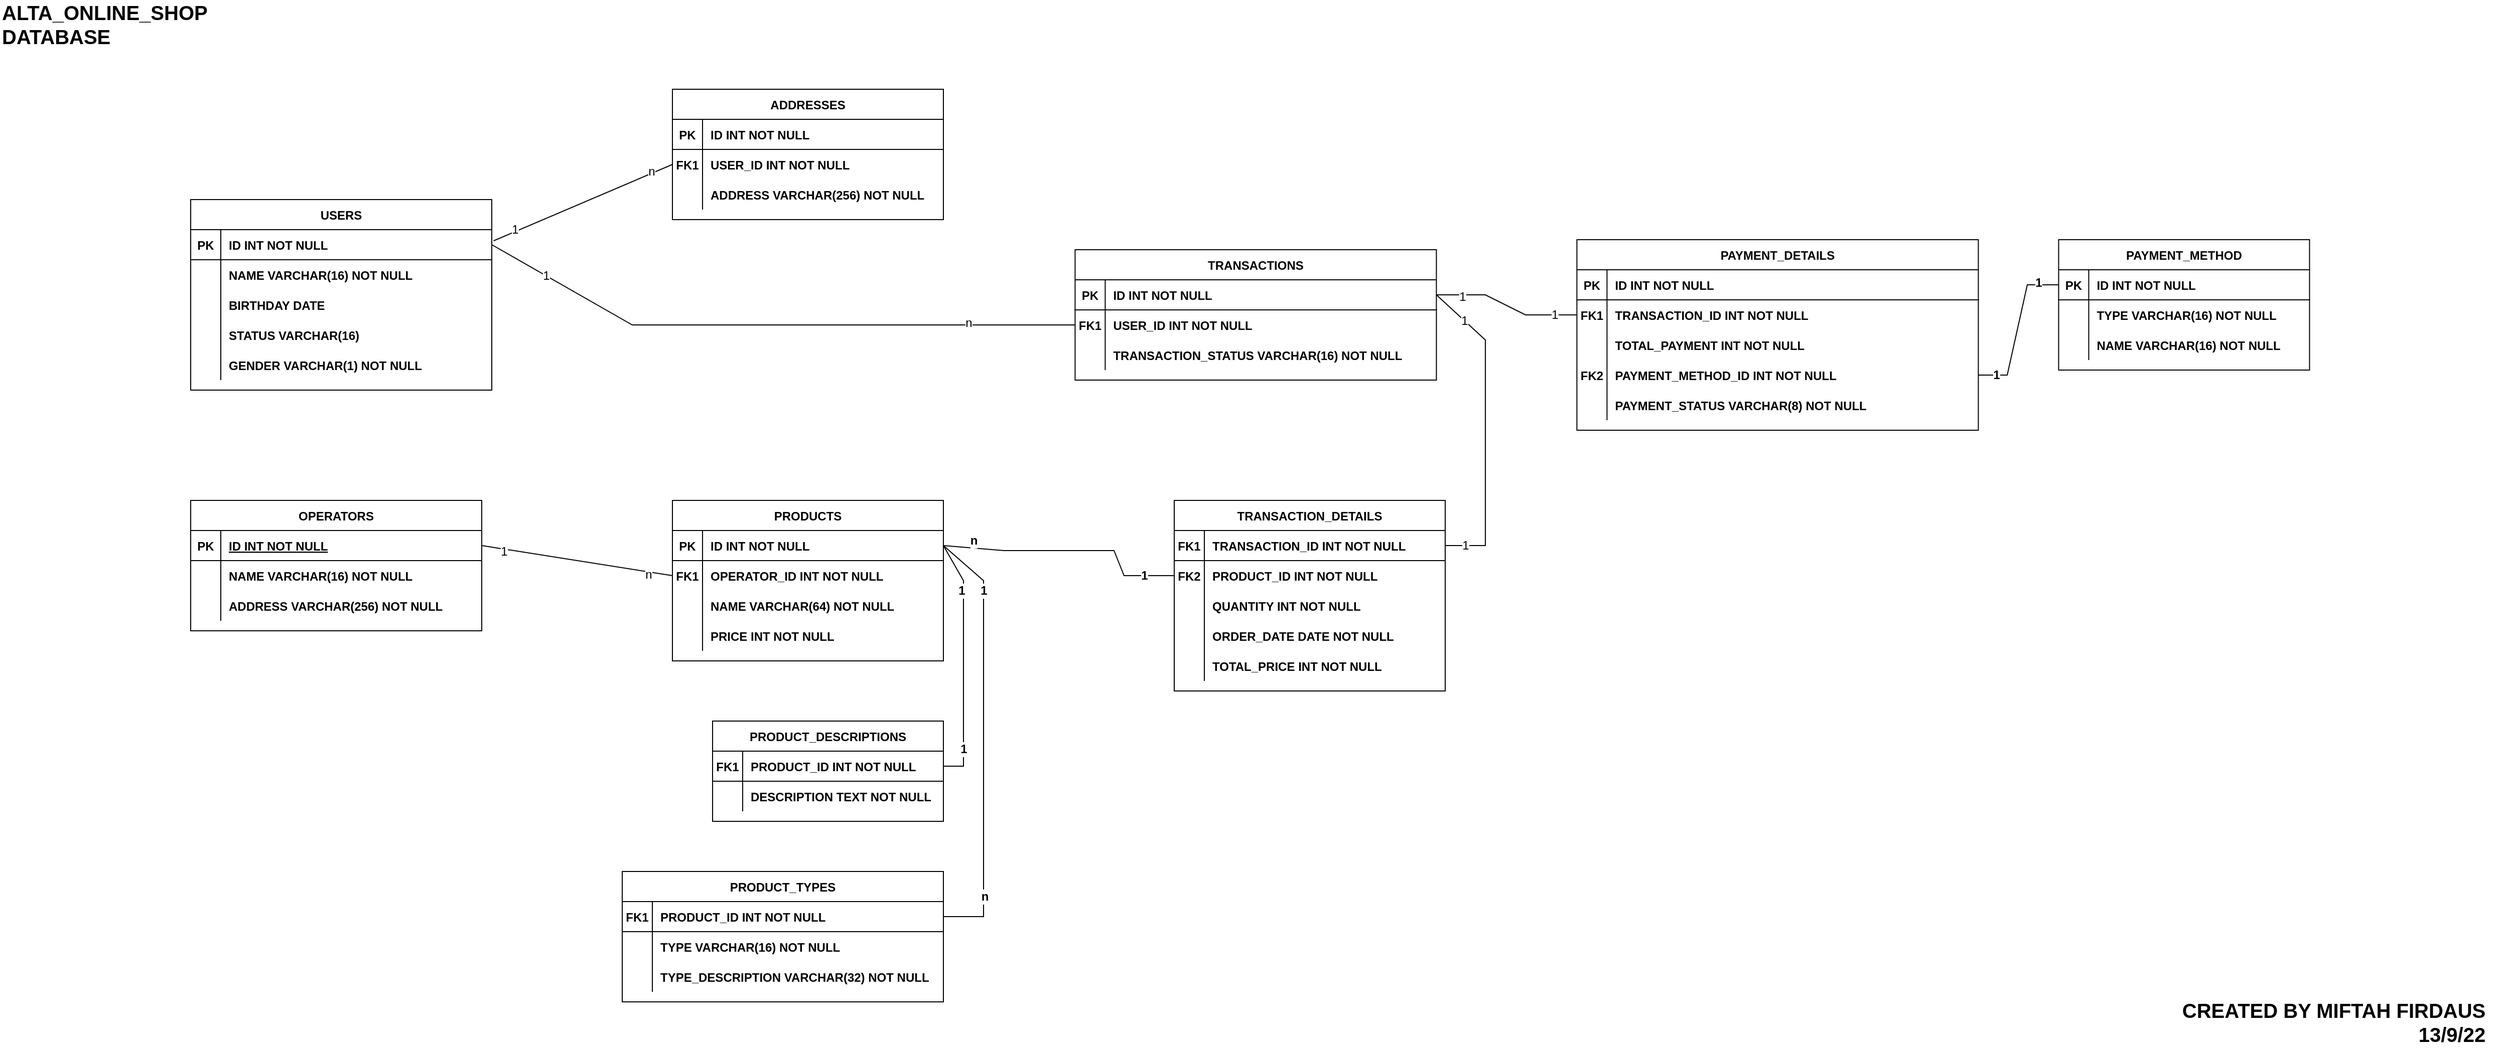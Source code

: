 <mxfile version="20.3.0" type="device"><diagram id="R2lEEEUBdFMjLlhIrx00" name="Page-1"><mxGraphModel dx="2557" dy="1134" grid="1" gridSize="10" guides="1" tooltips="1" connect="1" arrows="1" fold="1" page="1" pageScale="1" pageWidth="850" pageHeight="1100" math="0" shadow="0" extFonts="Permanent Marker^https://fonts.googleapis.com/css?family=Permanent+Marker"><root><mxCell id="0"/><mxCell id="1" parent="0"/><mxCell id="u-IQgiPpH2ITFnLaBS64-1" value="&lt;font style=&quot;font-size: 20px;&quot;&gt;ALTA_ONLINE_SHOP DATABASE&lt;/font&gt;" style="text;html=1;strokeColor=none;fillColor=none;align=left;verticalAlign=middle;whiteSpace=wrap;rounded=0;fontStyle=1" vertex="1" parent="1"><mxGeometry x="40" y="40" width="60" height="30" as="geometry"/></mxCell><mxCell id="u-IQgiPpH2ITFnLaBS64-2" value="USERS" style="shape=table;startSize=30;container=1;collapsible=1;childLayout=tableLayout;fixedRows=1;rowLines=0;fontStyle=1;align=center;resizeLast=1;fontSize=12;" vertex="1" parent="1"><mxGeometry x="230" y="230" width="300" height="190" as="geometry"/></mxCell><mxCell id="u-IQgiPpH2ITFnLaBS64-3" value="" style="shape=tableRow;horizontal=0;startSize=0;swimlaneHead=0;swimlaneBody=0;fillColor=none;collapsible=0;dropTarget=0;points=[[0,0.5],[1,0.5]];portConstraint=eastwest;top=0;left=0;right=0;bottom=1;fontSize=12;fontStyle=1" vertex="1" parent="u-IQgiPpH2ITFnLaBS64-2"><mxGeometry y="30" width="300" height="30" as="geometry"/></mxCell><mxCell id="u-IQgiPpH2ITFnLaBS64-4" value="PK" style="shape=partialRectangle;connectable=0;fillColor=none;top=0;left=0;bottom=0;right=0;fontStyle=1;overflow=hidden;fontSize=12;" vertex="1" parent="u-IQgiPpH2ITFnLaBS64-3"><mxGeometry width="30" height="30" as="geometry"><mxRectangle width="30" height="30" as="alternateBounds"/></mxGeometry></mxCell><mxCell id="u-IQgiPpH2ITFnLaBS64-5" value="ID INT NOT NULL" style="shape=partialRectangle;connectable=0;fillColor=none;top=0;left=0;bottom=0;right=0;align=left;spacingLeft=6;fontStyle=1;overflow=hidden;fontSize=12;" vertex="1" parent="u-IQgiPpH2ITFnLaBS64-3"><mxGeometry x="30" width="270" height="30" as="geometry"><mxRectangle width="270" height="30" as="alternateBounds"/></mxGeometry></mxCell><mxCell id="u-IQgiPpH2ITFnLaBS64-6" value="" style="shape=tableRow;horizontal=0;startSize=0;swimlaneHead=0;swimlaneBody=0;fillColor=none;collapsible=0;dropTarget=0;points=[[0,0.5],[1,0.5]];portConstraint=eastwest;top=0;left=0;right=0;bottom=0;fontSize=12;fontStyle=1" vertex="1" parent="u-IQgiPpH2ITFnLaBS64-2"><mxGeometry y="60" width="300" height="30" as="geometry"/></mxCell><mxCell id="u-IQgiPpH2ITFnLaBS64-7" value="" style="shape=partialRectangle;connectable=0;fillColor=none;top=0;left=0;bottom=0;right=0;editable=1;overflow=hidden;fontSize=12;fontStyle=1" vertex="1" parent="u-IQgiPpH2ITFnLaBS64-6"><mxGeometry width="30" height="30" as="geometry"><mxRectangle width="30" height="30" as="alternateBounds"/></mxGeometry></mxCell><mxCell id="u-IQgiPpH2ITFnLaBS64-8" value="NAME VARCHAR(16) NOT NULL" style="shape=partialRectangle;connectable=0;fillColor=none;top=0;left=0;bottom=0;right=0;align=left;spacingLeft=6;overflow=hidden;fontSize=12;fontStyle=1" vertex="1" parent="u-IQgiPpH2ITFnLaBS64-6"><mxGeometry x="30" width="270" height="30" as="geometry"><mxRectangle width="270" height="30" as="alternateBounds"/></mxGeometry></mxCell><mxCell id="u-IQgiPpH2ITFnLaBS64-9" value="" style="shape=tableRow;horizontal=0;startSize=0;swimlaneHead=0;swimlaneBody=0;fillColor=none;collapsible=0;dropTarget=0;points=[[0,0.5],[1,0.5]];portConstraint=eastwest;top=0;left=0;right=0;bottom=0;fontSize=12;fontStyle=1" vertex="1" parent="u-IQgiPpH2ITFnLaBS64-2"><mxGeometry y="90" width="300" height="30" as="geometry"/></mxCell><mxCell id="u-IQgiPpH2ITFnLaBS64-10" value="" style="shape=partialRectangle;connectable=0;fillColor=none;top=0;left=0;bottom=0;right=0;editable=1;overflow=hidden;fontSize=12;fontStyle=1" vertex="1" parent="u-IQgiPpH2ITFnLaBS64-9"><mxGeometry width="30" height="30" as="geometry"><mxRectangle width="30" height="30" as="alternateBounds"/></mxGeometry></mxCell><mxCell id="u-IQgiPpH2ITFnLaBS64-11" value="BIRTHDAY DATE" style="shape=partialRectangle;connectable=0;fillColor=none;top=0;left=0;bottom=0;right=0;align=left;spacingLeft=6;overflow=hidden;fontSize=12;fontStyle=1" vertex="1" parent="u-IQgiPpH2ITFnLaBS64-9"><mxGeometry x="30" width="270" height="30" as="geometry"><mxRectangle width="270" height="30" as="alternateBounds"/></mxGeometry></mxCell><mxCell id="u-IQgiPpH2ITFnLaBS64-12" value="" style="shape=tableRow;horizontal=0;startSize=0;swimlaneHead=0;swimlaneBody=0;fillColor=none;collapsible=0;dropTarget=0;points=[[0,0.5],[1,0.5]];portConstraint=eastwest;top=0;left=0;right=0;bottom=0;fontSize=12;fontStyle=1" vertex="1" parent="u-IQgiPpH2ITFnLaBS64-2"><mxGeometry y="120" width="300" height="30" as="geometry"/></mxCell><mxCell id="u-IQgiPpH2ITFnLaBS64-13" value="" style="shape=partialRectangle;connectable=0;fillColor=none;top=0;left=0;bottom=0;right=0;editable=1;overflow=hidden;fontSize=12;fontStyle=1" vertex="1" parent="u-IQgiPpH2ITFnLaBS64-12"><mxGeometry width="30" height="30" as="geometry"><mxRectangle width="30" height="30" as="alternateBounds"/></mxGeometry></mxCell><mxCell id="u-IQgiPpH2ITFnLaBS64-14" value="STATUS VARCHAR(16)" style="shape=partialRectangle;connectable=0;fillColor=none;top=0;left=0;bottom=0;right=0;align=left;spacingLeft=6;overflow=hidden;fontSize=12;fontStyle=1" vertex="1" parent="u-IQgiPpH2ITFnLaBS64-12"><mxGeometry x="30" width="270" height="30" as="geometry"><mxRectangle width="270" height="30" as="alternateBounds"/></mxGeometry></mxCell><mxCell id="u-IQgiPpH2ITFnLaBS64-15" value="" style="shape=tableRow;horizontal=0;startSize=0;swimlaneHead=0;swimlaneBody=0;fillColor=none;collapsible=0;dropTarget=0;points=[[0,0.5],[1,0.5]];portConstraint=eastwest;top=0;left=0;right=0;bottom=0;fontSize=12;fontStyle=1" vertex="1" parent="u-IQgiPpH2ITFnLaBS64-2"><mxGeometry y="150" width="300" height="30" as="geometry"/></mxCell><mxCell id="u-IQgiPpH2ITFnLaBS64-16" value="" style="shape=partialRectangle;connectable=0;fillColor=none;top=0;left=0;bottom=0;right=0;editable=1;overflow=hidden;fontSize=12;fontStyle=1" vertex="1" parent="u-IQgiPpH2ITFnLaBS64-15"><mxGeometry width="30" height="30" as="geometry"><mxRectangle width="30" height="30" as="alternateBounds"/></mxGeometry></mxCell><mxCell id="u-IQgiPpH2ITFnLaBS64-17" value="GENDER VARCHAR(1) NOT NULL" style="shape=partialRectangle;connectable=0;fillColor=none;top=0;left=0;bottom=0;right=0;align=left;spacingLeft=6;overflow=hidden;fontSize=12;fontStyle=1" vertex="1" parent="u-IQgiPpH2ITFnLaBS64-15"><mxGeometry x="30" width="270" height="30" as="geometry"><mxRectangle width="270" height="30" as="alternateBounds"/></mxGeometry></mxCell><mxCell id="u-IQgiPpH2ITFnLaBS64-18" value="ADDRESSES" style="shape=table;startSize=30;container=1;collapsible=1;childLayout=tableLayout;fixedRows=1;rowLines=0;fontStyle=1;align=center;resizeLast=1;fontSize=12;" vertex="1" parent="1"><mxGeometry x="710" y="120" width="270" height="130" as="geometry"/></mxCell><mxCell id="u-IQgiPpH2ITFnLaBS64-19" value="" style="shape=tableRow;horizontal=0;startSize=0;swimlaneHead=0;swimlaneBody=0;fillColor=none;collapsible=0;dropTarget=0;points=[[0,0.5],[1,0.5]];portConstraint=eastwest;top=0;left=0;right=0;bottom=1;fontSize=12;fontStyle=1" vertex="1" parent="u-IQgiPpH2ITFnLaBS64-18"><mxGeometry y="30" width="270" height="30" as="geometry"/></mxCell><mxCell id="u-IQgiPpH2ITFnLaBS64-20" value="PK" style="shape=partialRectangle;connectable=0;fillColor=none;top=0;left=0;bottom=0;right=0;fontStyle=1;overflow=hidden;fontSize=12;" vertex="1" parent="u-IQgiPpH2ITFnLaBS64-19"><mxGeometry width="30" height="30" as="geometry"><mxRectangle width="30" height="30" as="alternateBounds"/></mxGeometry></mxCell><mxCell id="u-IQgiPpH2ITFnLaBS64-21" value="ID INT NOT NULL" style="shape=partialRectangle;connectable=0;fillColor=none;top=0;left=0;bottom=0;right=0;align=left;spacingLeft=6;fontStyle=1;overflow=hidden;fontSize=12;" vertex="1" parent="u-IQgiPpH2ITFnLaBS64-19"><mxGeometry x="30" width="240" height="30" as="geometry"><mxRectangle width="240" height="30" as="alternateBounds"/></mxGeometry></mxCell><mxCell id="u-IQgiPpH2ITFnLaBS64-22" value="" style="shape=tableRow;horizontal=0;startSize=0;swimlaneHead=0;swimlaneBody=0;fillColor=none;collapsible=0;dropTarget=0;points=[[0,0.5],[1,0.5]];portConstraint=eastwest;top=0;left=0;right=0;bottom=0;fontSize=12;fontStyle=1" vertex="1" parent="u-IQgiPpH2ITFnLaBS64-18"><mxGeometry y="60" width="270" height="30" as="geometry"/></mxCell><mxCell id="u-IQgiPpH2ITFnLaBS64-23" value="FK1" style="shape=partialRectangle;connectable=0;fillColor=none;top=0;left=0;bottom=0;right=0;editable=1;overflow=hidden;fontSize=12;fontStyle=1" vertex="1" parent="u-IQgiPpH2ITFnLaBS64-22"><mxGeometry width="30" height="30" as="geometry"><mxRectangle width="30" height="30" as="alternateBounds"/></mxGeometry></mxCell><mxCell id="u-IQgiPpH2ITFnLaBS64-24" value="USER_ID INT NOT NULL" style="shape=partialRectangle;connectable=0;fillColor=none;top=0;left=0;bottom=0;right=0;align=left;spacingLeft=6;overflow=hidden;fontSize=12;fontStyle=1" vertex="1" parent="u-IQgiPpH2ITFnLaBS64-22"><mxGeometry x="30" width="240" height="30" as="geometry"><mxRectangle width="240" height="30" as="alternateBounds"/></mxGeometry></mxCell><mxCell id="u-IQgiPpH2ITFnLaBS64-25" value="" style="shape=tableRow;horizontal=0;startSize=0;swimlaneHead=0;swimlaneBody=0;fillColor=none;collapsible=0;dropTarget=0;points=[[0,0.5],[1,0.5]];portConstraint=eastwest;top=0;left=0;right=0;bottom=0;fontSize=12;fontStyle=1" vertex="1" parent="u-IQgiPpH2ITFnLaBS64-18"><mxGeometry y="90" width="270" height="30" as="geometry"/></mxCell><mxCell id="u-IQgiPpH2ITFnLaBS64-26" value="" style="shape=partialRectangle;connectable=0;fillColor=none;top=0;left=0;bottom=0;right=0;editable=1;overflow=hidden;fontSize=12;fontStyle=1" vertex="1" parent="u-IQgiPpH2ITFnLaBS64-25"><mxGeometry width="30" height="30" as="geometry"><mxRectangle width="30" height="30" as="alternateBounds"/></mxGeometry></mxCell><mxCell id="u-IQgiPpH2ITFnLaBS64-27" value="ADDRESS VARCHAR(256) NOT NULL" style="shape=partialRectangle;connectable=0;fillColor=none;top=0;left=0;bottom=0;right=0;align=left;spacingLeft=6;overflow=hidden;fontSize=12;fontStyle=1" vertex="1" parent="u-IQgiPpH2ITFnLaBS64-25"><mxGeometry x="30" width="240" height="30" as="geometry"><mxRectangle width="240" height="30" as="alternateBounds"/></mxGeometry></mxCell><mxCell id="u-IQgiPpH2ITFnLaBS64-31" value="TRANSACTIONS" style="shape=table;startSize=30;container=1;collapsible=1;childLayout=tableLayout;fixedRows=1;rowLines=0;fontStyle=1;align=center;resizeLast=1;fontSize=12;" vertex="1" parent="1"><mxGeometry x="1111.22" y="280" width="360" height="130" as="geometry"/></mxCell><mxCell id="u-IQgiPpH2ITFnLaBS64-32" value="" style="shape=tableRow;horizontal=0;startSize=0;swimlaneHead=0;swimlaneBody=0;fillColor=none;collapsible=0;dropTarget=0;points=[[0,0.5],[1,0.5]];portConstraint=eastwest;top=0;left=0;right=0;bottom=1;fontSize=12;fontStyle=1" vertex="1" parent="u-IQgiPpH2ITFnLaBS64-31"><mxGeometry y="30" width="360" height="30" as="geometry"/></mxCell><mxCell id="u-IQgiPpH2ITFnLaBS64-33" value="PK" style="shape=partialRectangle;connectable=0;fillColor=none;top=0;left=0;bottom=0;right=0;fontStyle=1;overflow=hidden;fontSize=12;" vertex="1" parent="u-IQgiPpH2ITFnLaBS64-32"><mxGeometry width="30" height="30" as="geometry"><mxRectangle width="30" height="30" as="alternateBounds"/></mxGeometry></mxCell><mxCell id="u-IQgiPpH2ITFnLaBS64-34" value="ID INT NOT NULL" style="shape=partialRectangle;connectable=0;fillColor=none;top=0;left=0;bottom=0;right=0;align=left;spacingLeft=6;fontStyle=1;overflow=hidden;fontSize=12;" vertex="1" parent="u-IQgiPpH2ITFnLaBS64-32"><mxGeometry x="30" width="330" height="30" as="geometry"><mxRectangle width="330" height="30" as="alternateBounds"/></mxGeometry></mxCell><mxCell id="u-IQgiPpH2ITFnLaBS64-35" value="" style="shape=tableRow;horizontal=0;startSize=0;swimlaneHead=0;swimlaneBody=0;fillColor=none;collapsible=0;dropTarget=0;points=[[0,0.5],[1,0.5]];portConstraint=eastwest;top=0;left=0;right=0;bottom=0;fontSize=12;fontStyle=1" vertex="1" parent="u-IQgiPpH2ITFnLaBS64-31"><mxGeometry y="60" width="360" height="30" as="geometry"/></mxCell><mxCell id="u-IQgiPpH2ITFnLaBS64-36" value="FK1" style="shape=partialRectangle;connectable=0;fillColor=none;top=0;left=0;bottom=0;right=0;editable=1;overflow=hidden;fontSize=12;fontStyle=1" vertex="1" parent="u-IQgiPpH2ITFnLaBS64-35"><mxGeometry width="30" height="30" as="geometry"><mxRectangle width="30" height="30" as="alternateBounds"/></mxGeometry></mxCell><mxCell id="u-IQgiPpH2ITFnLaBS64-37" value="USER_ID INT NOT NULL" style="shape=partialRectangle;connectable=0;fillColor=none;top=0;left=0;bottom=0;right=0;align=left;spacingLeft=6;overflow=hidden;fontSize=12;fontStyle=1" vertex="1" parent="u-IQgiPpH2ITFnLaBS64-35"><mxGeometry x="30" width="330" height="30" as="geometry"><mxRectangle width="330" height="30" as="alternateBounds"/></mxGeometry></mxCell><mxCell id="u-IQgiPpH2ITFnLaBS64-38" value="" style="shape=tableRow;horizontal=0;startSize=0;swimlaneHead=0;swimlaneBody=0;fillColor=none;collapsible=0;dropTarget=0;points=[[0,0.5],[1,0.5]];portConstraint=eastwest;top=0;left=0;right=0;bottom=0;fontSize=12;fontStyle=1" vertex="1" parent="u-IQgiPpH2ITFnLaBS64-31"><mxGeometry y="90" width="360" height="30" as="geometry"/></mxCell><mxCell id="u-IQgiPpH2ITFnLaBS64-39" value="" style="shape=partialRectangle;connectable=0;fillColor=none;top=0;left=0;bottom=0;right=0;editable=1;overflow=hidden;fontSize=12;fontStyle=1" vertex="1" parent="u-IQgiPpH2ITFnLaBS64-38"><mxGeometry width="30" height="30" as="geometry"><mxRectangle width="30" height="30" as="alternateBounds"/></mxGeometry></mxCell><mxCell id="u-IQgiPpH2ITFnLaBS64-40" value="TRANSACTION_STATUS VARCHAR(16) NOT NULL" style="shape=partialRectangle;connectable=0;fillColor=none;top=0;left=0;bottom=0;right=0;align=left;spacingLeft=6;overflow=hidden;fontSize=12;fontStyle=1" vertex="1" parent="u-IQgiPpH2ITFnLaBS64-38"><mxGeometry x="30" width="330" height="30" as="geometry"><mxRectangle width="330" height="30" as="alternateBounds"/></mxGeometry></mxCell><mxCell id="u-IQgiPpH2ITFnLaBS64-65" value="TRANSACTION_DETAILS" style="shape=table;startSize=30;container=1;collapsible=1;childLayout=tableLayout;fixedRows=1;rowLines=0;fontStyle=1;align=center;resizeLast=1;fontSize=12;" vertex="1" parent="1"><mxGeometry x="1210" y="530" width="270" height="190" as="geometry"/></mxCell><mxCell id="u-IQgiPpH2ITFnLaBS64-66" value="" style="shape=tableRow;horizontal=0;startSize=0;swimlaneHead=0;swimlaneBody=0;fillColor=none;collapsible=0;dropTarget=0;points=[[0,0.5],[1,0.5]];portConstraint=eastwest;top=0;left=0;right=0;bottom=1;fontSize=12;fontStyle=1" vertex="1" parent="u-IQgiPpH2ITFnLaBS64-65"><mxGeometry y="30" width="270" height="30" as="geometry"/></mxCell><mxCell id="u-IQgiPpH2ITFnLaBS64-67" value="FK1" style="shape=partialRectangle;connectable=0;fillColor=none;top=0;left=0;bottom=0;right=0;fontStyle=1;overflow=hidden;fontSize=12;" vertex="1" parent="u-IQgiPpH2ITFnLaBS64-66"><mxGeometry width="30" height="30" as="geometry"><mxRectangle width="30" height="30" as="alternateBounds"/></mxGeometry></mxCell><mxCell id="u-IQgiPpH2ITFnLaBS64-68" value="TRANSACTION_ID INT NOT NULL" style="shape=partialRectangle;connectable=0;fillColor=none;top=0;left=0;bottom=0;right=0;align=left;spacingLeft=6;fontStyle=1;overflow=hidden;fontSize=12;" vertex="1" parent="u-IQgiPpH2ITFnLaBS64-66"><mxGeometry x="30" width="240" height="30" as="geometry"><mxRectangle width="240" height="30" as="alternateBounds"/></mxGeometry></mxCell><mxCell id="u-IQgiPpH2ITFnLaBS64-69" value="" style="shape=tableRow;horizontal=0;startSize=0;swimlaneHead=0;swimlaneBody=0;fillColor=none;collapsible=0;dropTarget=0;points=[[0,0.5],[1,0.5]];portConstraint=eastwest;top=0;left=0;right=0;bottom=0;fontSize=12;fontStyle=1" vertex="1" parent="u-IQgiPpH2ITFnLaBS64-65"><mxGeometry y="60" width="270" height="30" as="geometry"/></mxCell><mxCell id="u-IQgiPpH2ITFnLaBS64-70" value="FK2" style="shape=partialRectangle;connectable=0;fillColor=none;top=0;left=0;bottom=0;right=0;editable=1;overflow=hidden;fontSize=12;fontStyle=1" vertex="1" parent="u-IQgiPpH2ITFnLaBS64-69"><mxGeometry width="30" height="30" as="geometry"><mxRectangle width="30" height="30" as="alternateBounds"/></mxGeometry></mxCell><mxCell id="u-IQgiPpH2ITFnLaBS64-71" value="PRODUCT_ID INT NOT NULL" style="shape=partialRectangle;connectable=0;fillColor=none;top=0;left=0;bottom=0;right=0;align=left;spacingLeft=6;overflow=hidden;fontSize=12;fontStyle=1" vertex="1" parent="u-IQgiPpH2ITFnLaBS64-69"><mxGeometry x="30" width="240" height="30" as="geometry"><mxRectangle width="240" height="30" as="alternateBounds"/></mxGeometry></mxCell><mxCell id="u-IQgiPpH2ITFnLaBS64-75" value="" style="shape=tableRow;horizontal=0;startSize=0;swimlaneHead=0;swimlaneBody=0;fillColor=none;collapsible=0;dropTarget=0;points=[[0,0.5],[1,0.5]];portConstraint=eastwest;top=0;left=0;right=0;bottom=0;fontSize=12;fontStyle=1" vertex="1" parent="u-IQgiPpH2ITFnLaBS64-65"><mxGeometry y="90" width="270" height="30" as="geometry"/></mxCell><mxCell id="u-IQgiPpH2ITFnLaBS64-76" value="" style="shape=partialRectangle;connectable=0;fillColor=none;top=0;left=0;bottom=0;right=0;editable=1;overflow=hidden;fontSize=12;fontStyle=1" vertex="1" parent="u-IQgiPpH2ITFnLaBS64-75"><mxGeometry width="30" height="30" as="geometry"><mxRectangle width="30" height="30" as="alternateBounds"/></mxGeometry></mxCell><mxCell id="u-IQgiPpH2ITFnLaBS64-77" value="QUANTITY INT NOT NULL" style="shape=partialRectangle;connectable=0;fillColor=none;top=0;left=0;bottom=0;right=0;align=left;spacingLeft=6;overflow=hidden;fontSize=12;fontStyle=1" vertex="1" parent="u-IQgiPpH2ITFnLaBS64-75"><mxGeometry x="30" width="240" height="30" as="geometry"><mxRectangle width="240" height="30" as="alternateBounds"/></mxGeometry></mxCell><mxCell id="u-IQgiPpH2ITFnLaBS64-78" value="" style="shape=tableRow;horizontal=0;startSize=0;swimlaneHead=0;swimlaneBody=0;fillColor=none;collapsible=0;dropTarget=0;points=[[0,0.5],[1,0.5]];portConstraint=eastwest;top=0;left=0;right=0;bottom=0;fontSize=12;fontStyle=1" vertex="1" parent="u-IQgiPpH2ITFnLaBS64-65"><mxGeometry y="120" width="270" height="30" as="geometry"/></mxCell><mxCell id="u-IQgiPpH2ITFnLaBS64-79" value="" style="shape=partialRectangle;connectable=0;fillColor=none;top=0;left=0;bottom=0;right=0;editable=1;overflow=hidden;fontSize=12;fontStyle=1" vertex="1" parent="u-IQgiPpH2ITFnLaBS64-78"><mxGeometry width="30" height="30" as="geometry"><mxRectangle width="30" height="30" as="alternateBounds"/></mxGeometry></mxCell><mxCell id="u-IQgiPpH2ITFnLaBS64-80" value="ORDER_DATE DATE NOT NULL" style="shape=partialRectangle;connectable=0;fillColor=none;top=0;left=0;bottom=0;right=0;align=left;spacingLeft=6;overflow=hidden;fontSize=12;fontStyle=1" vertex="1" parent="u-IQgiPpH2ITFnLaBS64-78"><mxGeometry x="30" width="240" height="30" as="geometry"><mxRectangle width="240" height="30" as="alternateBounds"/></mxGeometry></mxCell><mxCell id="u-IQgiPpH2ITFnLaBS64-81" value="" style="shape=tableRow;horizontal=0;startSize=0;swimlaneHead=0;swimlaneBody=0;fillColor=none;collapsible=0;dropTarget=0;points=[[0,0.5],[1,0.5]];portConstraint=eastwest;top=0;left=0;right=0;bottom=0;fontSize=12;fontStyle=1" vertex="1" parent="u-IQgiPpH2ITFnLaBS64-65"><mxGeometry y="150" width="270" height="30" as="geometry"/></mxCell><mxCell id="u-IQgiPpH2ITFnLaBS64-82" value="" style="shape=partialRectangle;connectable=0;fillColor=none;top=0;left=0;bottom=0;right=0;editable=1;overflow=hidden;fontSize=12;fontStyle=1" vertex="1" parent="u-IQgiPpH2ITFnLaBS64-81"><mxGeometry width="30" height="30" as="geometry"><mxRectangle width="30" height="30" as="alternateBounds"/></mxGeometry></mxCell><mxCell id="u-IQgiPpH2ITFnLaBS64-83" value="TOTAL_PRICE INT NOT NULL" style="shape=partialRectangle;connectable=0;fillColor=none;top=0;left=0;bottom=0;right=0;align=left;spacingLeft=6;overflow=hidden;fontSize=12;fontStyle=1" vertex="1" parent="u-IQgiPpH2ITFnLaBS64-81"><mxGeometry x="30" width="240" height="30" as="geometry"><mxRectangle width="240" height="30" as="alternateBounds"/></mxGeometry></mxCell><mxCell id="u-IQgiPpH2ITFnLaBS64-84" value="PAYMENT_DETAILS" style="shape=table;startSize=30;container=1;collapsible=1;childLayout=tableLayout;fixedRows=1;rowLines=0;fontStyle=1;align=center;resizeLast=1;fontSize=12;" vertex="1" parent="1"><mxGeometry x="1611.22" y="270" width="400" height="190" as="geometry"/></mxCell><mxCell id="u-IQgiPpH2ITFnLaBS64-85" value="" style="shape=tableRow;horizontal=0;startSize=0;swimlaneHead=0;swimlaneBody=0;fillColor=none;collapsible=0;dropTarget=0;points=[[0,0.5],[1,0.5]];portConstraint=eastwest;top=0;left=0;right=0;bottom=1;fontSize=12;fontStyle=1" vertex="1" parent="u-IQgiPpH2ITFnLaBS64-84"><mxGeometry y="30" width="400" height="30" as="geometry"/></mxCell><mxCell id="u-IQgiPpH2ITFnLaBS64-86" value="PK" style="shape=partialRectangle;connectable=0;fillColor=none;top=0;left=0;bottom=0;right=0;fontStyle=1;overflow=hidden;fontSize=12;" vertex="1" parent="u-IQgiPpH2ITFnLaBS64-85"><mxGeometry width="30" height="30" as="geometry"><mxRectangle width="30" height="30" as="alternateBounds"/></mxGeometry></mxCell><mxCell id="u-IQgiPpH2ITFnLaBS64-87" value="ID INT NOT NULL" style="shape=partialRectangle;connectable=0;fillColor=none;top=0;left=0;bottom=0;right=0;align=left;spacingLeft=6;fontStyle=1;overflow=hidden;fontSize=12;" vertex="1" parent="u-IQgiPpH2ITFnLaBS64-85"><mxGeometry x="30" width="370" height="30" as="geometry"><mxRectangle width="370" height="30" as="alternateBounds"/></mxGeometry></mxCell><mxCell id="u-IQgiPpH2ITFnLaBS64-88" value="" style="shape=tableRow;horizontal=0;startSize=0;swimlaneHead=0;swimlaneBody=0;fillColor=none;collapsible=0;dropTarget=0;points=[[0,0.5],[1,0.5]];portConstraint=eastwest;top=0;left=0;right=0;bottom=0;fontSize=12;fontStyle=1" vertex="1" parent="u-IQgiPpH2ITFnLaBS64-84"><mxGeometry y="60" width="400" height="30" as="geometry"/></mxCell><mxCell id="u-IQgiPpH2ITFnLaBS64-89" value="FK1" style="shape=partialRectangle;connectable=0;fillColor=none;top=0;left=0;bottom=0;right=0;editable=1;overflow=hidden;fontSize=12;fontStyle=1" vertex="1" parent="u-IQgiPpH2ITFnLaBS64-88"><mxGeometry width="30" height="30" as="geometry"><mxRectangle width="30" height="30" as="alternateBounds"/></mxGeometry></mxCell><mxCell id="u-IQgiPpH2ITFnLaBS64-90" value="TRANSACTION_ID INT NOT NULL" style="shape=partialRectangle;connectable=0;fillColor=none;top=0;left=0;bottom=0;right=0;align=left;spacingLeft=6;overflow=hidden;fontSize=12;fontStyle=1" vertex="1" parent="u-IQgiPpH2ITFnLaBS64-88"><mxGeometry x="30" width="370" height="30" as="geometry"><mxRectangle width="370" height="30" as="alternateBounds"/></mxGeometry></mxCell><mxCell id="u-IQgiPpH2ITFnLaBS64-91" value="" style="shape=tableRow;horizontal=0;startSize=0;swimlaneHead=0;swimlaneBody=0;fillColor=none;collapsible=0;dropTarget=0;points=[[0,0.5],[1,0.5]];portConstraint=eastwest;top=0;left=0;right=0;bottom=0;fontSize=12;fontStyle=1" vertex="1" parent="u-IQgiPpH2ITFnLaBS64-84"><mxGeometry y="90" width="400" height="30" as="geometry"/></mxCell><mxCell id="u-IQgiPpH2ITFnLaBS64-92" value="" style="shape=partialRectangle;connectable=0;fillColor=none;top=0;left=0;bottom=0;right=0;editable=1;overflow=hidden;fontSize=12;fontStyle=1" vertex="1" parent="u-IQgiPpH2ITFnLaBS64-91"><mxGeometry width="30" height="30" as="geometry"><mxRectangle width="30" height="30" as="alternateBounds"/></mxGeometry></mxCell><mxCell id="u-IQgiPpH2ITFnLaBS64-93" value="TOTAL_PAYMENT INT NOT NULL" style="shape=partialRectangle;connectable=0;fillColor=none;top=0;left=0;bottom=0;right=0;align=left;spacingLeft=6;overflow=hidden;fontSize=12;fontStyle=1" vertex="1" parent="u-IQgiPpH2ITFnLaBS64-91"><mxGeometry x="30" width="370" height="30" as="geometry"><mxRectangle width="370" height="30" as="alternateBounds"/></mxGeometry></mxCell><mxCell id="u-IQgiPpH2ITFnLaBS64-94" value="" style="shape=tableRow;horizontal=0;startSize=0;swimlaneHead=0;swimlaneBody=0;fillColor=none;collapsible=0;dropTarget=0;points=[[0,0.5],[1,0.5]];portConstraint=eastwest;top=0;left=0;right=0;bottom=0;fontSize=12;fontStyle=1" vertex="1" parent="u-IQgiPpH2ITFnLaBS64-84"><mxGeometry y="120" width="400" height="30" as="geometry"/></mxCell><mxCell id="u-IQgiPpH2ITFnLaBS64-95" value="FK2" style="shape=partialRectangle;connectable=0;fillColor=none;top=0;left=0;bottom=0;right=0;editable=1;overflow=hidden;fontSize=12;fontStyle=1" vertex="1" parent="u-IQgiPpH2ITFnLaBS64-94"><mxGeometry width="30" height="30" as="geometry"><mxRectangle width="30" height="30" as="alternateBounds"/></mxGeometry></mxCell><mxCell id="u-IQgiPpH2ITFnLaBS64-96" value="PAYMENT_METHOD_ID INT NOT NULL" style="shape=partialRectangle;connectable=0;fillColor=none;top=0;left=0;bottom=0;right=0;align=left;spacingLeft=6;overflow=hidden;fontSize=12;fontStyle=1" vertex="1" parent="u-IQgiPpH2ITFnLaBS64-94"><mxGeometry x="30" width="370" height="30" as="geometry"><mxRectangle width="370" height="30" as="alternateBounds"/></mxGeometry></mxCell><mxCell id="u-IQgiPpH2ITFnLaBS64-97" value="" style="shape=tableRow;horizontal=0;startSize=0;swimlaneHead=0;swimlaneBody=0;fillColor=none;collapsible=0;dropTarget=0;points=[[0,0.5],[1,0.5]];portConstraint=eastwest;top=0;left=0;right=0;bottom=0;fontSize=12;fontStyle=1" vertex="1" parent="u-IQgiPpH2ITFnLaBS64-84"><mxGeometry y="150" width="400" height="30" as="geometry"/></mxCell><mxCell id="u-IQgiPpH2ITFnLaBS64-98" value="" style="shape=partialRectangle;connectable=0;fillColor=none;top=0;left=0;bottom=0;right=0;editable=1;overflow=hidden;fontSize=12;fontStyle=1" vertex="1" parent="u-IQgiPpH2ITFnLaBS64-97"><mxGeometry width="30" height="30" as="geometry"><mxRectangle width="30" height="30" as="alternateBounds"/></mxGeometry></mxCell><mxCell id="u-IQgiPpH2ITFnLaBS64-99" value="PAYMENT_STATUS VARCHAR(8) NOT NULL" style="shape=partialRectangle;connectable=0;fillColor=none;top=0;left=0;bottom=0;right=0;align=left;spacingLeft=6;overflow=hidden;fontSize=12;fontStyle=1" vertex="1" parent="u-IQgiPpH2ITFnLaBS64-97"><mxGeometry x="30" width="370" height="30" as="geometry"><mxRectangle width="370" height="30" as="alternateBounds"/></mxGeometry></mxCell><mxCell id="u-IQgiPpH2ITFnLaBS64-100" value="PRODUCTS" style="shape=table;startSize=30;container=1;collapsible=1;childLayout=tableLayout;fixedRows=1;rowLines=0;fontStyle=1;align=center;resizeLast=1;fontSize=12;" vertex="1" parent="1"><mxGeometry x="710" y="530" width="270" height="160" as="geometry"/></mxCell><mxCell id="u-IQgiPpH2ITFnLaBS64-101" value="" style="shape=tableRow;horizontal=0;startSize=0;swimlaneHead=0;swimlaneBody=0;fillColor=none;collapsible=0;dropTarget=0;points=[[0,0.5],[1,0.5]];portConstraint=eastwest;top=0;left=0;right=0;bottom=1;fontSize=12;fontStyle=1" vertex="1" parent="u-IQgiPpH2ITFnLaBS64-100"><mxGeometry y="30" width="270" height="30" as="geometry"/></mxCell><mxCell id="u-IQgiPpH2ITFnLaBS64-102" value="PK" style="shape=partialRectangle;connectable=0;fillColor=none;top=0;left=0;bottom=0;right=0;fontStyle=1;overflow=hidden;fontSize=12;" vertex="1" parent="u-IQgiPpH2ITFnLaBS64-101"><mxGeometry width="30" height="30" as="geometry"><mxRectangle width="30" height="30" as="alternateBounds"/></mxGeometry></mxCell><mxCell id="u-IQgiPpH2ITFnLaBS64-103" value="ID INT NOT NULL" style="shape=partialRectangle;connectable=0;fillColor=none;top=0;left=0;bottom=0;right=0;align=left;spacingLeft=6;fontStyle=1;overflow=hidden;fontSize=12;" vertex="1" parent="u-IQgiPpH2ITFnLaBS64-101"><mxGeometry x="30" width="240" height="30" as="geometry"><mxRectangle width="240" height="30" as="alternateBounds"/></mxGeometry></mxCell><mxCell id="u-IQgiPpH2ITFnLaBS64-110" value="" style="shape=tableRow;horizontal=0;startSize=0;swimlaneHead=0;swimlaneBody=0;fillColor=none;collapsible=0;dropTarget=0;points=[[0,0.5],[1,0.5]];portConstraint=eastwest;top=0;left=0;right=0;bottom=0;fontSize=12;fontStyle=1" vertex="1" parent="u-IQgiPpH2ITFnLaBS64-100"><mxGeometry y="60" width="270" height="30" as="geometry"/></mxCell><mxCell id="u-IQgiPpH2ITFnLaBS64-111" value="FK1" style="shape=partialRectangle;connectable=0;fillColor=none;top=0;left=0;bottom=0;right=0;editable=1;overflow=hidden;fontSize=12;fontStyle=1" vertex="1" parent="u-IQgiPpH2ITFnLaBS64-110"><mxGeometry width="30" height="30" as="geometry"><mxRectangle width="30" height="30" as="alternateBounds"/></mxGeometry></mxCell><mxCell id="u-IQgiPpH2ITFnLaBS64-112" value="OPERATOR_ID INT NOT NULL" style="shape=partialRectangle;connectable=0;fillColor=none;top=0;left=0;bottom=0;right=0;align=left;spacingLeft=6;overflow=hidden;fontSize=12;fontStyle=1" vertex="1" parent="u-IQgiPpH2ITFnLaBS64-110"><mxGeometry x="30" width="240" height="30" as="geometry"><mxRectangle width="240" height="30" as="alternateBounds"/></mxGeometry></mxCell><mxCell id="u-IQgiPpH2ITFnLaBS64-104" value="" style="shape=tableRow;horizontal=0;startSize=0;swimlaneHead=0;swimlaneBody=0;fillColor=none;collapsible=0;dropTarget=0;points=[[0,0.5],[1,0.5]];portConstraint=eastwest;top=0;left=0;right=0;bottom=0;fontSize=12;fontStyle=1" vertex="1" parent="u-IQgiPpH2ITFnLaBS64-100"><mxGeometry y="90" width="270" height="30" as="geometry"/></mxCell><mxCell id="u-IQgiPpH2ITFnLaBS64-105" value="" style="shape=partialRectangle;connectable=0;fillColor=none;top=0;left=0;bottom=0;right=0;editable=1;overflow=hidden;fontSize=12;fontStyle=1" vertex="1" parent="u-IQgiPpH2ITFnLaBS64-104"><mxGeometry width="30" height="30" as="geometry"><mxRectangle width="30" height="30" as="alternateBounds"/></mxGeometry></mxCell><mxCell id="u-IQgiPpH2ITFnLaBS64-106" value="NAME VARCHAR(64) NOT NULL" style="shape=partialRectangle;connectable=0;fillColor=none;top=0;left=0;bottom=0;right=0;align=left;spacingLeft=6;overflow=hidden;fontSize=12;fontStyle=1" vertex="1" parent="u-IQgiPpH2ITFnLaBS64-104"><mxGeometry x="30" width="240" height="30" as="geometry"><mxRectangle width="240" height="30" as="alternateBounds"/></mxGeometry></mxCell><mxCell id="u-IQgiPpH2ITFnLaBS64-107" value="" style="shape=tableRow;horizontal=0;startSize=0;swimlaneHead=0;swimlaneBody=0;fillColor=none;collapsible=0;dropTarget=0;points=[[0,0.5],[1,0.5]];portConstraint=eastwest;top=0;left=0;right=0;bottom=0;fontSize=12;fontStyle=1" vertex="1" parent="u-IQgiPpH2ITFnLaBS64-100"><mxGeometry y="120" width="270" height="30" as="geometry"/></mxCell><mxCell id="u-IQgiPpH2ITFnLaBS64-108" value="" style="shape=partialRectangle;connectable=0;fillColor=none;top=0;left=0;bottom=0;right=0;editable=1;overflow=hidden;fontSize=12;fontStyle=1" vertex="1" parent="u-IQgiPpH2ITFnLaBS64-107"><mxGeometry width="30" height="30" as="geometry"><mxRectangle width="30" height="30" as="alternateBounds"/></mxGeometry></mxCell><mxCell id="u-IQgiPpH2ITFnLaBS64-109" value="PRICE INT NOT NULL" style="shape=partialRectangle;connectable=0;fillColor=none;top=0;left=0;bottom=0;right=0;align=left;spacingLeft=6;overflow=hidden;fontSize=12;fontStyle=1" vertex="1" parent="u-IQgiPpH2ITFnLaBS64-107"><mxGeometry x="30" width="240" height="30" as="geometry"><mxRectangle width="240" height="30" as="alternateBounds"/></mxGeometry></mxCell><mxCell id="u-IQgiPpH2ITFnLaBS64-116" value="PRODUCT_TYPES" style="shape=table;startSize=30;container=1;collapsible=1;childLayout=tableLayout;fixedRows=1;rowLines=0;fontStyle=1;align=center;resizeLast=1;fontSize=12;" vertex="1" parent="1"><mxGeometry x="660" y="900" width="320" height="130" as="geometry"/></mxCell><mxCell id="u-IQgiPpH2ITFnLaBS64-117" value="" style="shape=tableRow;horizontal=0;startSize=0;swimlaneHead=0;swimlaneBody=0;fillColor=none;collapsible=0;dropTarget=0;points=[[0,0.5],[1,0.5]];portConstraint=eastwest;top=0;left=0;right=0;bottom=1;fontSize=12;fontStyle=1" vertex="1" parent="u-IQgiPpH2ITFnLaBS64-116"><mxGeometry y="30" width="320" height="30" as="geometry"/></mxCell><mxCell id="u-IQgiPpH2ITFnLaBS64-118" value="FK1" style="shape=partialRectangle;connectable=0;fillColor=none;top=0;left=0;bottom=0;right=0;fontStyle=1;overflow=hidden;fontSize=12;" vertex="1" parent="u-IQgiPpH2ITFnLaBS64-117"><mxGeometry width="30" height="30" as="geometry"><mxRectangle width="30" height="30" as="alternateBounds"/></mxGeometry></mxCell><mxCell id="u-IQgiPpH2ITFnLaBS64-119" value="PRODUCT_ID INT NOT NULL" style="shape=partialRectangle;connectable=0;fillColor=none;top=0;left=0;bottom=0;right=0;align=left;spacingLeft=6;fontStyle=1;overflow=hidden;fontSize=12;" vertex="1" parent="u-IQgiPpH2ITFnLaBS64-117"><mxGeometry x="30" width="290" height="30" as="geometry"><mxRectangle width="290" height="30" as="alternateBounds"/></mxGeometry></mxCell><mxCell id="u-IQgiPpH2ITFnLaBS64-120" value="" style="shape=tableRow;horizontal=0;startSize=0;swimlaneHead=0;swimlaneBody=0;fillColor=none;collapsible=0;dropTarget=0;points=[[0,0.5],[1,0.5]];portConstraint=eastwest;top=0;left=0;right=0;bottom=0;fontSize=12;fontStyle=1" vertex="1" parent="u-IQgiPpH2ITFnLaBS64-116"><mxGeometry y="60" width="320" height="30" as="geometry"/></mxCell><mxCell id="u-IQgiPpH2ITFnLaBS64-121" value="" style="shape=partialRectangle;connectable=0;fillColor=none;top=0;left=0;bottom=0;right=0;editable=1;overflow=hidden;fontSize=12;fontStyle=1" vertex="1" parent="u-IQgiPpH2ITFnLaBS64-120"><mxGeometry width="30" height="30" as="geometry"><mxRectangle width="30" height="30" as="alternateBounds"/></mxGeometry></mxCell><mxCell id="u-IQgiPpH2ITFnLaBS64-122" value="TYPE VARCHAR(16) NOT NULL" style="shape=partialRectangle;connectable=0;fillColor=none;top=0;left=0;bottom=0;right=0;align=left;spacingLeft=6;overflow=hidden;fontSize=12;fontStyle=1" vertex="1" parent="u-IQgiPpH2ITFnLaBS64-120"><mxGeometry x="30" width="290" height="30" as="geometry"><mxRectangle width="290" height="30" as="alternateBounds"/></mxGeometry></mxCell><mxCell id="u-IQgiPpH2ITFnLaBS64-172" value="" style="shape=tableRow;horizontal=0;startSize=0;swimlaneHead=0;swimlaneBody=0;fillColor=none;collapsible=0;dropTarget=0;points=[[0,0.5],[1,0.5]];portConstraint=eastwest;top=0;left=0;right=0;bottom=0;fontSize=12;fontStyle=1" vertex="1" parent="u-IQgiPpH2ITFnLaBS64-116"><mxGeometry y="90" width="320" height="30" as="geometry"/></mxCell><mxCell id="u-IQgiPpH2ITFnLaBS64-173" value="" style="shape=partialRectangle;connectable=0;fillColor=none;top=0;left=0;bottom=0;right=0;editable=1;overflow=hidden;fontSize=12;fontStyle=1" vertex="1" parent="u-IQgiPpH2ITFnLaBS64-172"><mxGeometry width="30" height="30" as="geometry"><mxRectangle width="30" height="30" as="alternateBounds"/></mxGeometry></mxCell><mxCell id="u-IQgiPpH2ITFnLaBS64-174" value="TYPE_DESCRIPTION VARCHAR(32) NOT NULL" style="shape=partialRectangle;connectable=0;fillColor=none;top=0;left=0;bottom=0;right=0;align=left;spacingLeft=6;overflow=hidden;fontSize=12;fontStyle=1" vertex="1" parent="u-IQgiPpH2ITFnLaBS64-172"><mxGeometry x="30" width="290" height="30" as="geometry"><mxRectangle width="290" height="30" as="alternateBounds"/></mxGeometry></mxCell><mxCell id="u-IQgiPpH2ITFnLaBS64-129" value="PRODUCT_DESCRIPTIONS" style="shape=table;startSize=30;container=1;collapsible=1;childLayout=tableLayout;fixedRows=1;rowLines=0;fontStyle=1;align=center;resizeLast=1;fontSize=12;" vertex="1" parent="1"><mxGeometry x="750" y="750" width="230" height="100" as="geometry"/></mxCell><mxCell id="u-IQgiPpH2ITFnLaBS64-130" value="" style="shape=tableRow;horizontal=0;startSize=0;swimlaneHead=0;swimlaneBody=0;fillColor=none;collapsible=0;dropTarget=0;points=[[0,0.5],[1,0.5]];portConstraint=eastwest;top=0;left=0;right=0;bottom=1;fontSize=12;fontStyle=1" vertex="1" parent="u-IQgiPpH2ITFnLaBS64-129"><mxGeometry y="30" width="230" height="30" as="geometry"/></mxCell><mxCell id="u-IQgiPpH2ITFnLaBS64-131" value="FK1" style="shape=partialRectangle;connectable=0;fillColor=none;top=0;left=0;bottom=0;right=0;fontStyle=1;overflow=hidden;fontSize=12;" vertex="1" parent="u-IQgiPpH2ITFnLaBS64-130"><mxGeometry width="30" height="30" as="geometry"><mxRectangle width="30" height="30" as="alternateBounds"/></mxGeometry></mxCell><mxCell id="u-IQgiPpH2ITFnLaBS64-132" value="PRODUCT_ID INT NOT NULL" style="shape=partialRectangle;connectable=0;fillColor=none;top=0;left=0;bottom=0;right=0;align=left;spacingLeft=6;fontStyle=1;overflow=hidden;fontSize=12;" vertex="1" parent="u-IQgiPpH2ITFnLaBS64-130"><mxGeometry x="30" width="200" height="30" as="geometry"><mxRectangle width="200" height="30" as="alternateBounds"/></mxGeometry></mxCell><mxCell id="u-IQgiPpH2ITFnLaBS64-133" value="" style="shape=tableRow;horizontal=0;startSize=0;swimlaneHead=0;swimlaneBody=0;fillColor=none;collapsible=0;dropTarget=0;points=[[0,0.5],[1,0.5]];portConstraint=eastwest;top=0;left=0;right=0;bottom=0;fontSize=12;fontStyle=1" vertex="1" parent="u-IQgiPpH2ITFnLaBS64-129"><mxGeometry y="60" width="230" height="30" as="geometry"/></mxCell><mxCell id="u-IQgiPpH2ITFnLaBS64-134" value="" style="shape=partialRectangle;connectable=0;fillColor=none;top=0;left=0;bottom=0;right=0;editable=1;overflow=hidden;fontSize=12;fontStyle=1" vertex="1" parent="u-IQgiPpH2ITFnLaBS64-133"><mxGeometry width="30" height="30" as="geometry"><mxRectangle width="30" height="30" as="alternateBounds"/></mxGeometry></mxCell><mxCell id="u-IQgiPpH2ITFnLaBS64-135" value="DESCRIPTION TEXT NOT NULL" style="shape=partialRectangle;connectable=0;fillColor=none;top=0;left=0;bottom=0;right=0;align=left;spacingLeft=6;overflow=hidden;fontSize=12;fontStyle=1" vertex="1" parent="u-IQgiPpH2ITFnLaBS64-133"><mxGeometry x="30" width="200" height="30" as="geometry"><mxRectangle width="200" height="30" as="alternateBounds"/></mxGeometry></mxCell><mxCell id="u-IQgiPpH2ITFnLaBS64-175" value="PAYMENT_METHOD" style="shape=table;startSize=30;container=1;collapsible=1;childLayout=tableLayout;fixedRows=1;rowLines=0;fontStyle=1;align=center;resizeLast=1;fontSize=12;" vertex="1" parent="1"><mxGeometry x="2091.22" y="270" width="250" height="130" as="geometry"/></mxCell><mxCell id="u-IQgiPpH2ITFnLaBS64-176" value="" style="shape=tableRow;horizontal=0;startSize=0;swimlaneHead=0;swimlaneBody=0;fillColor=none;collapsible=0;dropTarget=0;points=[[0,0.5],[1,0.5]];portConstraint=eastwest;top=0;left=0;right=0;bottom=1;fontSize=12;fontStyle=1" vertex="1" parent="u-IQgiPpH2ITFnLaBS64-175"><mxGeometry y="30" width="250" height="30" as="geometry"/></mxCell><mxCell id="u-IQgiPpH2ITFnLaBS64-177" value="PK" style="shape=partialRectangle;connectable=0;fillColor=none;top=0;left=0;bottom=0;right=0;fontStyle=1;overflow=hidden;fontSize=12;" vertex="1" parent="u-IQgiPpH2ITFnLaBS64-176"><mxGeometry width="30" height="30" as="geometry"><mxRectangle width="30" height="30" as="alternateBounds"/></mxGeometry></mxCell><mxCell id="u-IQgiPpH2ITFnLaBS64-178" value="ID INT NOT NULL" style="shape=partialRectangle;connectable=0;fillColor=none;top=0;left=0;bottom=0;right=0;align=left;spacingLeft=6;fontStyle=1;overflow=hidden;fontSize=12;" vertex="1" parent="u-IQgiPpH2ITFnLaBS64-176"><mxGeometry x="30" width="220" height="30" as="geometry"><mxRectangle width="220" height="30" as="alternateBounds"/></mxGeometry></mxCell><mxCell id="u-IQgiPpH2ITFnLaBS64-188" value="" style="shape=tableRow;horizontal=0;startSize=0;swimlaneHead=0;swimlaneBody=0;fillColor=none;collapsible=0;dropTarget=0;points=[[0,0.5],[1,0.5]];portConstraint=eastwest;top=0;left=0;right=0;bottom=0;fontSize=12;fontStyle=1" vertex="1" parent="u-IQgiPpH2ITFnLaBS64-175"><mxGeometry y="60" width="250" height="30" as="geometry"/></mxCell><mxCell id="u-IQgiPpH2ITFnLaBS64-189" value="" style="shape=partialRectangle;connectable=0;fillColor=none;top=0;left=0;bottom=0;right=0;editable=1;overflow=hidden;fontSize=12;fontStyle=1" vertex="1" parent="u-IQgiPpH2ITFnLaBS64-188"><mxGeometry width="30" height="30" as="geometry"><mxRectangle width="30" height="30" as="alternateBounds"/></mxGeometry></mxCell><mxCell id="u-IQgiPpH2ITFnLaBS64-190" value="TYPE VARCHAR(16) NOT NULL" style="shape=partialRectangle;connectable=0;fillColor=none;top=0;left=0;bottom=0;right=0;align=left;spacingLeft=6;overflow=hidden;fontSize=12;fontStyle=1" vertex="1" parent="u-IQgiPpH2ITFnLaBS64-188"><mxGeometry x="30" width="220" height="30" as="geometry"><mxRectangle width="220" height="30" as="alternateBounds"/></mxGeometry></mxCell><mxCell id="u-IQgiPpH2ITFnLaBS64-179" value="" style="shape=tableRow;horizontal=0;startSize=0;swimlaneHead=0;swimlaneBody=0;fillColor=none;collapsible=0;dropTarget=0;points=[[0,0.5],[1,0.5]];portConstraint=eastwest;top=0;left=0;right=0;bottom=0;fontSize=12;fontStyle=1" vertex="1" parent="u-IQgiPpH2ITFnLaBS64-175"><mxGeometry y="90" width="250" height="30" as="geometry"/></mxCell><mxCell id="u-IQgiPpH2ITFnLaBS64-180" value="" style="shape=partialRectangle;connectable=0;fillColor=none;top=0;left=0;bottom=0;right=0;editable=1;overflow=hidden;fontSize=12;fontStyle=1" vertex="1" parent="u-IQgiPpH2ITFnLaBS64-179"><mxGeometry width="30" height="30" as="geometry"><mxRectangle width="30" height="30" as="alternateBounds"/></mxGeometry></mxCell><mxCell id="u-IQgiPpH2ITFnLaBS64-181" value="NAME VARCHAR(16) NOT NULL" style="shape=partialRectangle;connectable=0;fillColor=none;top=0;left=0;bottom=0;right=0;align=left;spacingLeft=6;overflow=hidden;fontSize=12;fontStyle=1" vertex="1" parent="u-IQgiPpH2ITFnLaBS64-179"><mxGeometry x="30" width="220" height="30" as="geometry"><mxRectangle width="220" height="30" as="alternateBounds"/></mxGeometry></mxCell><mxCell id="u-IQgiPpH2ITFnLaBS64-194" value="OPERATORS" style="shape=table;startSize=30;container=1;collapsible=1;childLayout=tableLayout;fixedRows=1;rowLines=0;fontStyle=1;align=center;resizeLast=1;fontSize=12;" vertex="1" parent="1"><mxGeometry x="230" y="530" width="290" height="130" as="geometry"/></mxCell><mxCell id="u-IQgiPpH2ITFnLaBS64-195" value="" style="shape=tableRow;horizontal=0;startSize=0;swimlaneHead=0;swimlaneBody=0;fillColor=none;collapsible=0;dropTarget=0;points=[[0,0.5],[1,0.5]];portConstraint=eastwest;top=0;left=0;right=0;bottom=1;fontSize=12;fontStyle=1" vertex="1" parent="u-IQgiPpH2ITFnLaBS64-194"><mxGeometry y="30" width="290" height="30" as="geometry"/></mxCell><mxCell id="u-IQgiPpH2ITFnLaBS64-196" value="PK" style="shape=partialRectangle;connectable=0;fillColor=none;top=0;left=0;bottom=0;right=0;fontStyle=1;overflow=hidden;fontSize=12;" vertex="1" parent="u-IQgiPpH2ITFnLaBS64-195"><mxGeometry width="30" height="30" as="geometry"><mxRectangle width="30" height="30" as="alternateBounds"/></mxGeometry></mxCell><mxCell id="u-IQgiPpH2ITFnLaBS64-197" value="ID INT NOT NULL" style="shape=partialRectangle;connectable=0;fillColor=none;top=0;left=0;bottom=0;right=0;align=left;spacingLeft=6;fontStyle=5;overflow=hidden;fontSize=12;" vertex="1" parent="u-IQgiPpH2ITFnLaBS64-195"><mxGeometry x="30" width="260" height="30" as="geometry"><mxRectangle width="260" height="30" as="alternateBounds"/></mxGeometry></mxCell><mxCell id="u-IQgiPpH2ITFnLaBS64-198" value="" style="shape=tableRow;horizontal=0;startSize=0;swimlaneHead=0;swimlaneBody=0;fillColor=none;collapsible=0;dropTarget=0;points=[[0,0.5],[1,0.5]];portConstraint=eastwest;top=0;left=0;right=0;bottom=0;fontSize=12;fontStyle=1" vertex="1" parent="u-IQgiPpH2ITFnLaBS64-194"><mxGeometry y="60" width="290" height="30" as="geometry"/></mxCell><mxCell id="u-IQgiPpH2ITFnLaBS64-199" value="" style="shape=partialRectangle;connectable=0;fillColor=none;top=0;left=0;bottom=0;right=0;editable=1;overflow=hidden;fontSize=12;fontStyle=1" vertex="1" parent="u-IQgiPpH2ITFnLaBS64-198"><mxGeometry width="30" height="30" as="geometry"><mxRectangle width="30" height="30" as="alternateBounds"/></mxGeometry></mxCell><mxCell id="u-IQgiPpH2ITFnLaBS64-200" value="NAME VARCHAR(16) NOT NULL" style="shape=partialRectangle;connectable=0;fillColor=none;top=0;left=0;bottom=0;right=0;align=left;spacingLeft=6;overflow=hidden;fontSize=12;fontStyle=1" vertex="1" parent="u-IQgiPpH2ITFnLaBS64-198"><mxGeometry x="30" width="260" height="30" as="geometry"><mxRectangle width="260" height="30" as="alternateBounds"/></mxGeometry></mxCell><mxCell id="u-IQgiPpH2ITFnLaBS64-201" value="" style="shape=tableRow;horizontal=0;startSize=0;swimlaneHead=0;swimlaneBody=0;fillColor=none;collapsible=0;dropTarget=0;points=[[0,0.5],[1,0.5]];portConstraint=eastwest;top=0;left=0;right=0;bottom=0;fontSize=12;fontStyle=1" vertex="1" parent="u-IQgiPpH2ITFnLaBS64-194"><mxGeometry y="90" width="290" height="30" as="geometry"/></mxCell><mxCell id="u-IQgiPpH2ITFnLaBS64-202" value="" style="shape=partialRectangle;connectable=0;fillColor=none;top=0;left=0;bottom=0;right=0;editable=1;overflow=hidden;fontSize=12;fontStyle=1" vertex="1" parent="u-IQgiPpH2ITFnLaBS64-201"><mxGeometry width="30" height="30" as="geometry"><mxRectangle width="30" height="30" as="alternateBounds"/></mxGeometry></mxCell><mxCell id="u-IQgiPpH2ITFnLaBS64-203" value="ADDRESS VARCHAR(256) NOT NULL" style="shape=partialRectangle;connectable=0;fillColor=none;top=0;left=0;bottom=0;right=0;align=left;spacingLeft=6;overflow=hidden;fontSize=12;fontStyle=1" vertex="1" parent="u-IQgiPpH2ITFnLaBS64-201"><mxGeometry x="30" width="260" height="30" as="geometry"><mxRectangle width="260" height="30" as="alternateBounds"/></mxGeometry></mxCell><mxCell id="u-IQgiPpH2ITFnLaBS64-231" value="&lt;span style=&quot;font-size: 20px;&quot;&gt;CREATED BY MIFTAH FIRDAUS&lt;br&gt;&lt;div style=&quot;text-align: right;&quot;&gt;&lt;span style=&quot;background-color: initial;&quot;&gt;13/9/22&lt;/span&gt;&lt;/div&gt;&lt;/span&gt;" style="text;html=1;align=center;verticalAlign=middle;resizable=0;points=[];autosize=1;strokeColor=none;fillColor=none;fontSize=12;fontStyle=1" vertex="1" parent="1"><mxGeometry x="2200" y="1020" width="330" height="60" as="geometry"/></mxCell><mxCell id="u-IQgiPpH2ITFnLaBS64-237" value="" style="endArrow=none;html=1;rounded=0;fontSize=12;exitX=1;exitY=0.5;exitDx=0;exitDy=0;entryX=0;entryY=0.5;entryDx=0;entryDy=0;fontStyle=1" edge="1" parent="1" source="u-IQgiPpH2ITFnLaBS64-101" target="u-IQgiPpH2ITFnLaBS64-69"><mxGeometry relative="1" as="geometry"><mxPoint x="1170" y="620" as="sourcePoint"/><mxPoint x="1180" y="410" as="targetPoint"/><Array as="points"><mxPoint x="1040" y="580"/><mxPoint x="1150" y="580"/><mxPoint x="1160" y="605"/></Array></mxGeometry></mxCell><mxCell id="u-IQgiPpH2ITFnLaBS64-238" value="n" style="edgeLabel;html=1;align=center;verticalAlign=middle;resizable=0;points=[];fontSize=12;fontStyle=1" vertex="1" connectable="0" parent="u-IQgiPpH2ITFnLaBS64-237"><mxGeometry x="-0.554" relative="1" as="geometry"><mxPoint x="-25" y="-10" as="offset"/></mxGeometry></mxCell><mxCell id="u-IQgiPpH2ITFnLaBS64-239" value="1" style="edgeLabel;html=1;align=center;verticalAlign=middle;resizable=0;points=[];fontSize=12;fontStyle=1" vertex="1" connectable="0" parent="u-IQgiPpH2ITFnLaBS64-237"><mxGeometry x="0.756" relative="1" as="geometry"><mxPoint as="offset"/></mxGeometry></mxCell><mxCell id="u-IQgiPpH2ITFnLaBS64-246" value="" style="endArrow=none;html=1;rounded=0;fontSize=12;entryX=0;entryY=0.5;entryDx=0;entryDy=0;exitX=1;exitY=0.5;exitDx=0;exitDy=0;fontStyle=1" edge="1" parent="1" source="u-IQgiPpH2ITFnLaBS64-94" target="u-IQgiPpH2ITFnLaBS64-176"><mxGeometry relative="1" as="geometry"><mxPoint x="1571.22" y="630" as="sourcePoint"/><mxPoint x="1731.22" y="630" as="targetPoint"/><Array as="points"><mxPoint x="2040" y="405"/><mxPoint x="2060" y="315"/></Array></mxGeometry></mxCell><mxCell id="u-IQgiPpH2ITFnLaBS64-247" value="1" style="edgeLabel;html=1;align=center;verticalAlign=middle;resizable=0;points=[];fontSize=12;fontStyle=1" vertex="1" connectable="0" parent="u-IQgiPpH2ITFnLaBS64-246"><mxGeometry x="-0.642" relative="1" as="geometry"><mxPoint x="-9" as="offset"/></mxGeometry></mxCell><mxCell id="u-IQgiPpH2ITFnLaBS64-249" value="1" style="edgeLabel;html=1;align=center;verticalAlign=middle;resizable=0;points=[];fontSize=12;fontStyle=1" vertex="1" connectable="0" parent="u-IQgiPpH2ITFnLaBS64-246"><mxGeometry x="0.7" y="2" relative="1" as="geometry"><mxPoint x="2" as="offset"/></mxGeometry></mxCell><mxCell id="u-IQgiPpH2ITFnLaBS64-252" value="" style="endArrow=none;html=1;rounded=0;fontSize=12;exitX=1;exitY=0.5;exitDx=0;exitDy=0;entryX=1;entryY=0.5;entryDx=0;entryDy=0;fontStyle=1" edge="1" parent="1" source="u-IQgiPpH2ITFnLaBS64-101" target="u-IQgiPpH2ITFnLaBS64-117"><mxGeometry relative="1" as="geometry"><mxPoint x="1110" y="750" as="sourcePoint"/><mxPoint x="1270" y="750" as="targetPoint"/><Array as="points"><mxPoint x="1020" y="610"/><mxPoint x="1020" y="945"/></Array></mxGeometry></mxCell><mxCell id="u-IQgiPpH2ITFnLaBS64-255" value="1" style="edgeLabel;html=1;align=center;verticalAlign=middle;resizable=0;points=[];fontSize=12;fontStyle=1" vertex="1" connectable="0" parent="u-IQgiPpH2ITFnLaBS64-252"><mxGeometry x="-0.708" relative="1" as="geometry"><mxPoint as="offset"/></mxGeometry></mxCell><mxCell id="u-IQgiPpH2ITFnLaBS64-258" value="n" style="edgeLabel;html=1;align=center;verticalAlign=middle;resizable=0;points=[];fontSize=12;fontStyle=1" vertex="1" connectable="0" parent="u-IQgiPpH2ITFnLaBS64-252"><mxGeometry x="0.718" y="1" relative="1" as="geometry"><mxPoint as="offset"/></mxGeometry></mxCell><mxCell id="u-IQgiPpH2ITFnLaBS64-254" value="" style="endArrow=none;html=1;rounded=0;fontSize=12;exitX=1;exitY=0.5;exitDx=0;exitDy=0;entryX=1;entryY=0.5;entryDx=0;entryDy=0;fontStyle=1" edge="1" parent="1" source="u-IQgiPpH2ITFnLaBS64-130" target="u-IQgiPpH2ITFnLaBS64-101"><mxGeometry relative="1" as="geometry"><mxPoint x="1110" y="750" as="sourcePoint"/><mxPoint x="1270" y="750" as="targetPoint"/><Array as="points"><mxPoint x="1000" y="795"/><mxPoint x="1000" y="610"/></Array></mxGeometry></mxCell><mxCell id="u-IQgiPpH2ITFnLaBS64-259" value="1" style="edgeLabel;html=1;align=center;verticalAlign=middle;resizable=0;points=[];fontSize=12;fontStyle=1" vertex="1" connectable="0" parent="u-IQgiPpH2ITFnLaBS64-254"><mxGeometry x="0.588" y="2" relative="1" as="geometry"><mxPoint as="offset"/></mxGeometry></mxCell><mxCell id="u-IQgiPpH2ITFnLaBS64-260" value="1" style="edgeLabel;html=1;align=center;verticalAlign=middle;resizable=0;points=[];fontSize=12;fontStyle=1" vertex="1" connectable="0" parent="u-IQgiPpH2ITFnLaBS64-254"><mxGeometry x="-0.697" relative="1" as="geometry"><mxPoint as="offset"/></mxGeometry></mxCell><mxCell id="u-IQgiPpH2ITFnLaBS64-261" value="" style="endArrow=none;html=1;rounded=0;fontSize=12;exitX=1.006;exitY=0.371;exitDx=0;exitDy=0;exitPerimeter=0;entryX=0;entryY=0.5;entryDx=0;entryDy=0;" edge="1" parent="1" source="u-IQgiPpH2ITFnLaBS64-3" target="u-IQgiPpH2ITFnLaBS64-22"><mxGeometry relative="1" as="geometry"><mxPoint x="660" y="360" as="sourcePoint"/><mxPoint x="820" y="360" as="targetPoint"/></mxGeometry></mxCell><mxCell id="u-IQgiPpH2ITFnLaBS64-262" value="1" style="edgeLabel;html=1;align=center;verticalAlign=middle;resizable=0;points=[];fontSize=12;" vertex="1" connectable="0" parent="u-IQgiPpH2ITFnLaBS64-261"><mxGeometry x="-0.753" y="2" relative="1" as="geometry"><mxPoint as="offset"/></mxGeometry></mxCell><mxCell id="u-IQgiPpH2ITFnLaBS64-263" value="n" style="edgeLabel;html=1;align=center;verticalAlign=middle;resizable=0;points=[];fontSize=12;" vertex="1" connectable="0" parent="u-IQgiPpH2ITFnLaBS64-261"><mxGeometry x="0.775" y="2" relative="1" as="geometry"><mxPoint as="offset"/></mxGeometry></mxCell><mxCell id="u-IQgiPpH2ITFnLaBS64-264" value="" style="endArrow=none;html=1;rounded=0;fontSize=12;exitX=1;exitY=0.5;exitDx=0;exitDy=0;entryX=0;entryY=0.5;entryDx=0;entryDy=0;" edge="1" parent="1" source="u-IQgiPpH2ITFnLaBS64-3" target="u-IQgiPpH2ITFnLaBS64-35"><mxGeometry relative="1" as="geometry"><mxPoint x="660" y="430" as="sourcePoint"/><mxPoint x="820" y="430" as="targetPoint"/><Array as="points"><mxPoint x="670" y="355"/></Array></mxGeometry></mxCell><mxCell id="u-IQgiPpH2ITFnLaBS64-265" value="n" style="edgeLabel;html=1;align=center;verticalAlign=middle;resizable=0;points=[];fontSize=12;" vertex="1" connectable="0" parent="u-IQgiPpH2ITFnLaBS64-264"><mxGeometry x="0.645" y="2" relative="1" as="geometry"><mxPoint as="offset"/></mxGeometry></mxCell><mxCell id="u-IQgiPpH2ITFnLaBS64-266" value="1" style="edgeLabel;html=1;align=center;verticalAlign=middle;resizable=0;points=[];fontSize=12;" vertex="1" connectable="0" parent="u-IQgiPpH2ITFnLaBS64-264"><mxGeometry x="-0.795" relative="1" as="geometry"><mxPoint as="offset"/></mxGeometry></mxCell><mxCell id="u-IQgiPpH2ITFnLaBS64-267" value="" style="endArrow=none;html=1;rounded=0;fontSize=12;exitX=1;exitY=0.5;exitDx=0;exitDy=0;entryX=0;entryY=0.5;entryDx=0;entryDy=0;" edge="1" parent="1" source="u-IQgiPpH2ITFnLaBS64-195" target="u-IQgiPpH2ITFnLaBS64-110"><mxGeometry relative="1" as="geometry"><mxPoint x="660" y="560" as="sourcePoint"/><mxPoint x="820" y="560" as="targetPoint"/></mxGeometry></mxCell><mxCell id="u-IQgiPpH2ITFnLaBS64-268" value="1" style="edgeLabel;html=1;align=center;verticalAlign=middle;resizable=0;points=[];fontSize=12;" vertex="1" connectable="0" parent="u-IQgiPpH2ITFnLaBS64-267"><mxGeometry x="-0.77" y="-2" relative="1" as="geometry"><mxPoint as="offset"/></mxGeometry></mxCell><mxCell id="u-IQgiPpH2ITFnLaBS64-269" value="n" style="edgeLabel;html=1;align=center;verticalAlign=middle;resizable=0;points=[];fontSize=12;" vertex="1" connectable="0" parent="u-IQgiPpH2ITFnLaBS64-267"><mxGeometry x="0.75" y="-2" relative="1" as="geometry"><mxPoint as="offset"/></mxGeometry></mxCell><mxCell id="u-IQgiPpH2ITFnLaBS64-273" value="" style="endArrow=none;html=1;rounded=0;fontSize=12;exitX=1;exitY=0.5;exitDx=0;exitDy=0;entryX=0;entryY=0.5;entryDx=0;entryDy=0;" edge="1" parent="1" source="u-IQgiPpH2ITFnLaBS64-32" target="u-IQgiPpH2ITFnLaBS64-88"><mxGeometry relative="1" as="geometry"><mxPoint x="1531.22" y="300" as="sourcePoint"/><mxPoint x="1691.22" y="300" as="targetPoint"/><Array as="points"><mxPoint x="1520" y="325"/><mxPoint x="1560" y="345"/></Array></mxGeometry></mxCell><mxCell id="u-IQgiPpH2ITFnLaBS64-274" value="1" style="edgeLabel;html=1;align=center;verticalAlign=middle;resizable=0;points=[];fontSize=12;" vertex="1" connectable="0" parent="u-IQgiPpH2ITFnLaBS64-273"><mxGeometry x="-0.686" y="-2" relative="1" as="geometry"><mxPoint x="3" as="offset"/></mxGeometry></mxCell><mxCell id="u-IQgiPpH2ITFnLaBS64-275" value="1" style="edgeLabel;html=1;align=center;verticalAlign=middle;resizable=0;points=[];fontSize=12;" vertex="1" connectable="0" parent="u-IQgiPpH2ITFnLaBS64-273"><mxGeometry x="0.843" relative="1" as="geometry"><mxPoint x="-11" as="offset"/></mxGeometry></mxCell><mxCell id="u-IQgiPpH2ITFnLaBS64-276" value="" style="endArrow=none;html=1;rounded=0;fontSize=12;exitX=1;exitY=0.5;exitDx=0;exitDy=0;entryX=1;entryY=0.5;entryDx=0;entryDy=0;" edge="1" parent="1" source="u-IQgiPpH2ITFnLaBS64-32" target="u-IQgiPpH2ITFnLaBS64-66"><mxGeometry relative="1" as="geometry"><mxPoint x="1130" y="440" as="sourcePoint"/><mxPoint x="1290" y="440" as="targetPoint"/><Array as="points"><mxPoint x="1520" y="370"/><mxPoint x="1520" y="575"/></Array></mxGeometry></mxCell><mxCell id="u-IQgiPpH2ITFnLaBS64-277" value="1" style="edgeLabel;html=1;align=center;verticalAlign=middle;resizable=0;points=[];fontSize=12;" vertex="1" connectable="0" parent="u-IQgiPpH2ITFnLaBS64-276"><mxGeometry x="-0.763" y="1" relative="1" as="geometry"><mxPoint y="1" as="offset"/></mxGeometry></mxCell><mxCell id="u-IQgiPpH2ITFnLaBS64-278" value="1" style="edgeLabel;html=1;align=center;verticalAlign=middle;resizable=0;points=[];fontSize=12;" vertex="1" connectable="0" parent="u-IQgiPpH2ITFnLaBS64-276"><mxGeometry x="0.752" relative="1" as="geometry"><mxPoint x="-19" as="offset"/></mxGeometry></mxCell></root></mxGraphModel></diagram></mxfile>